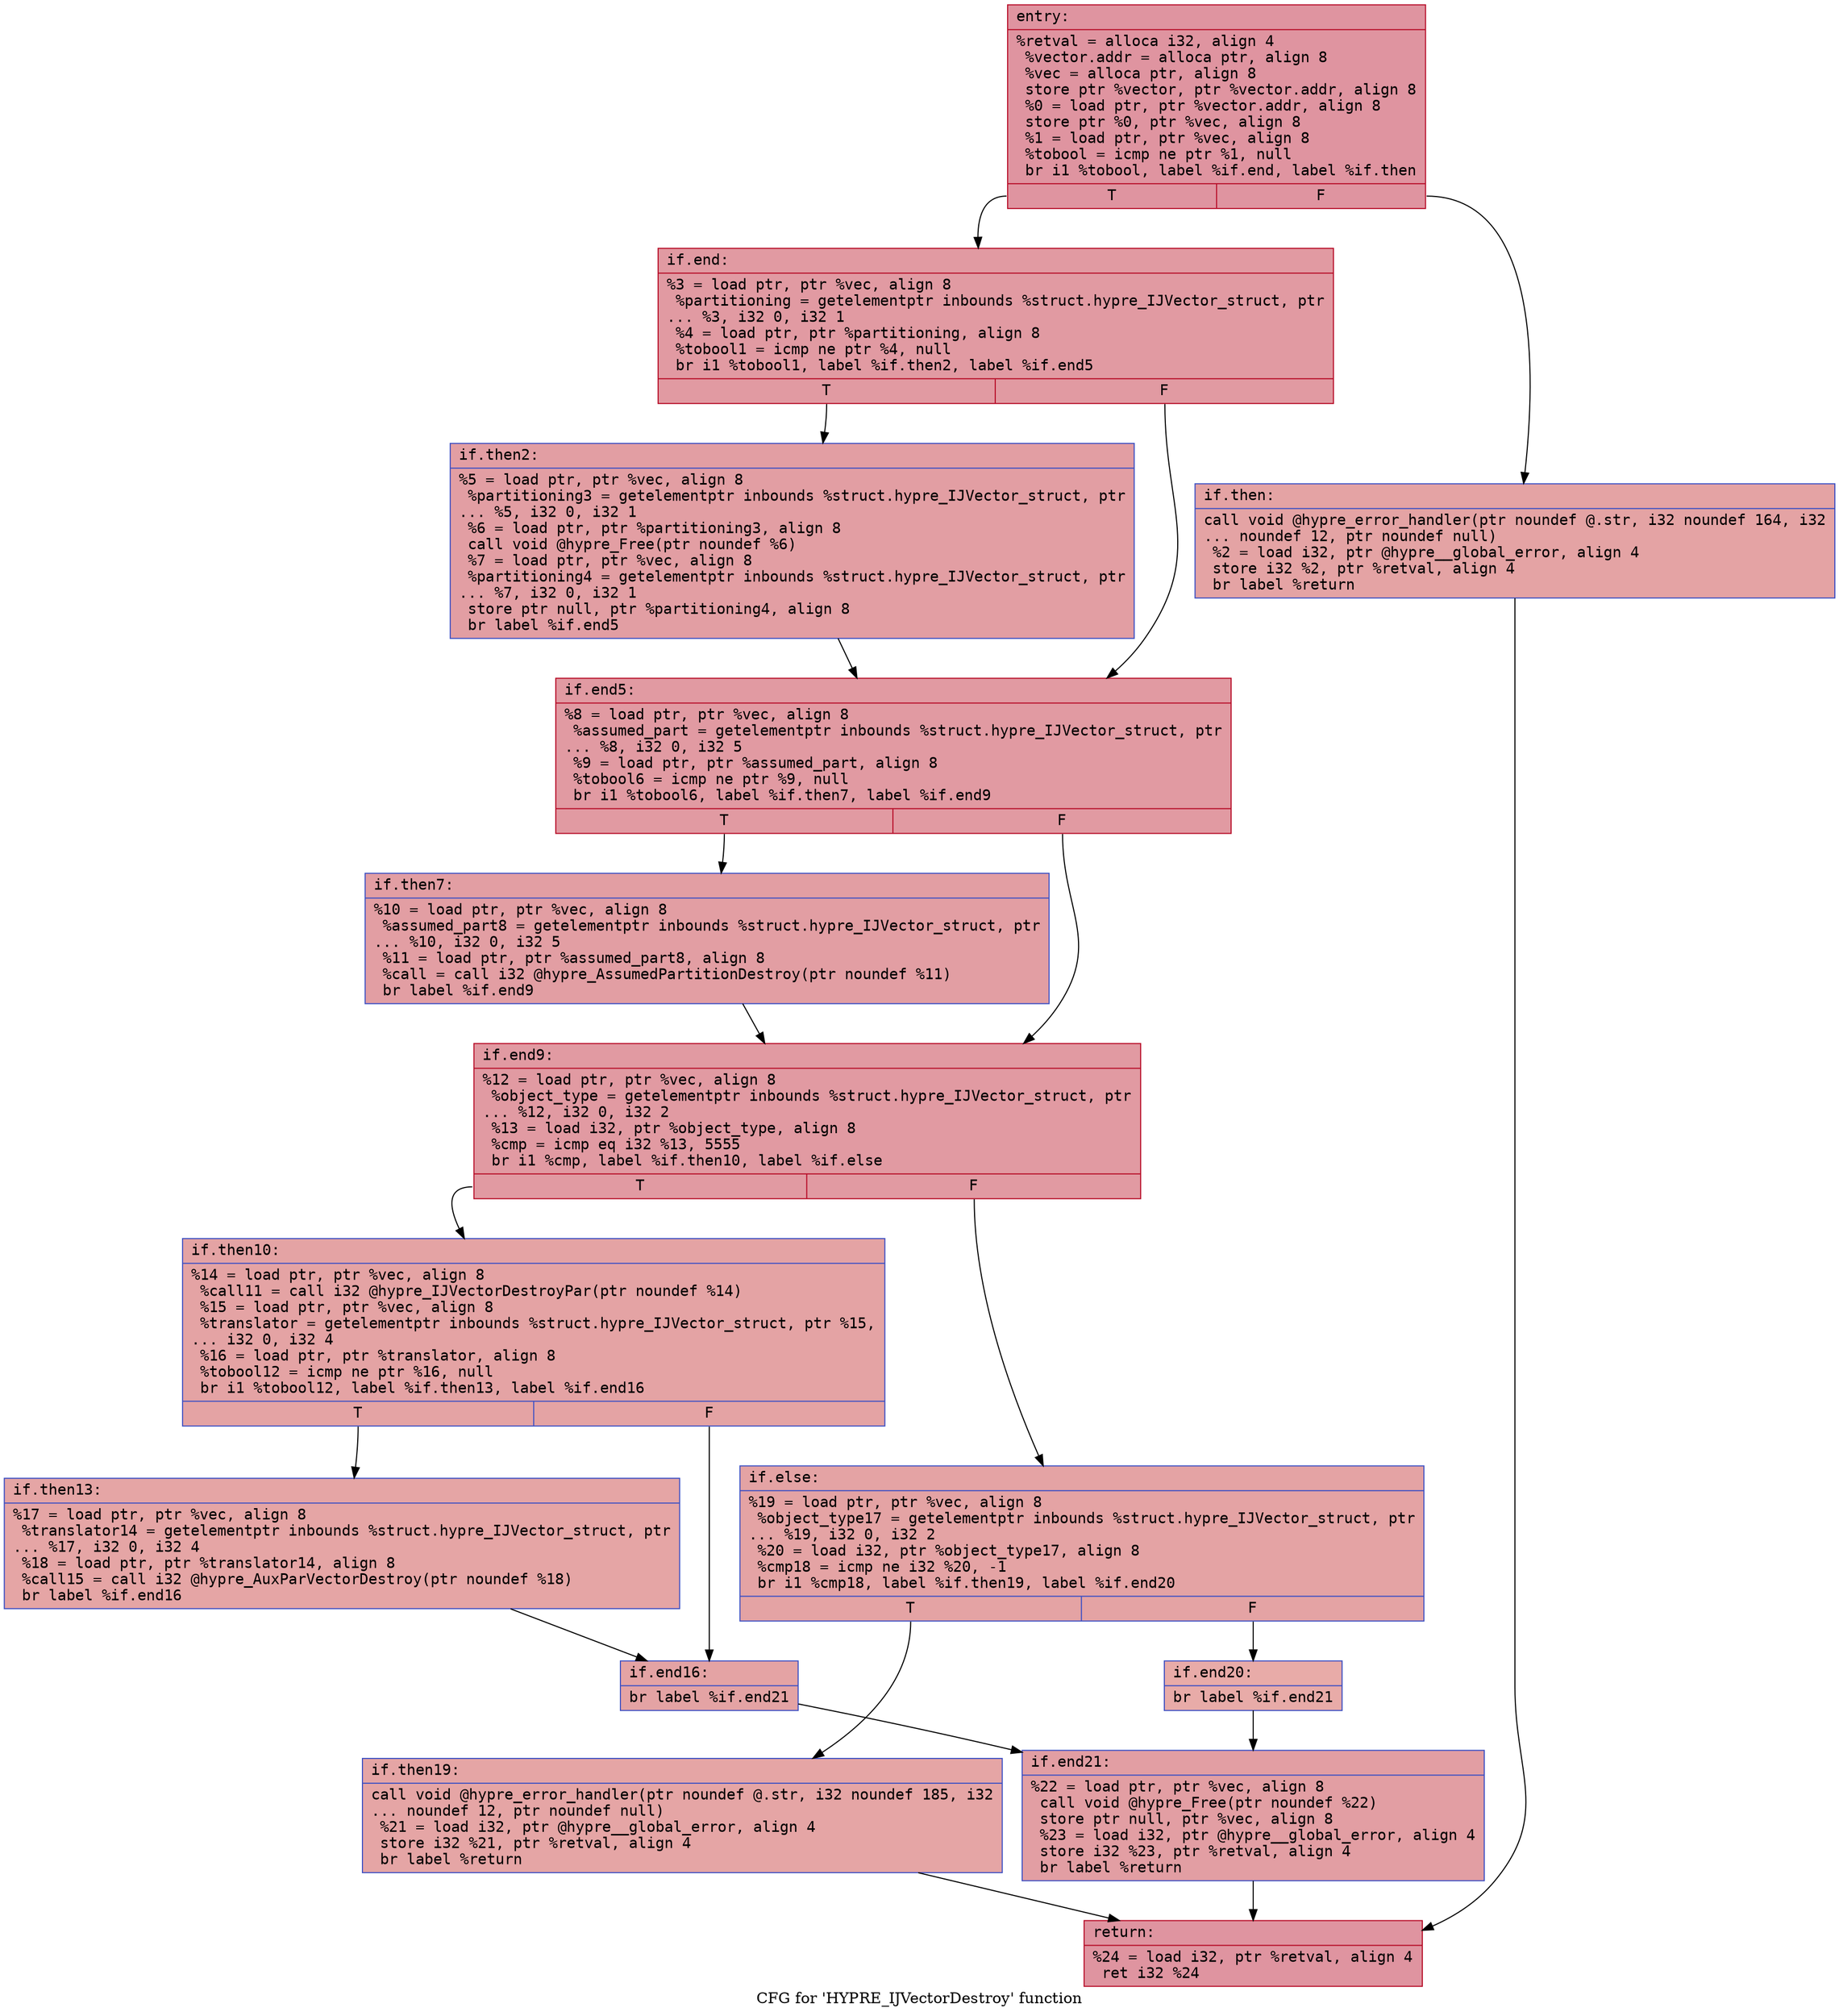 digraph "CFG for 'HYPRE_IJVectorDestroy' function" {
	label="CFG for 'HYPRE_IJVectorDestroy' function";

	Node0x5578cb15dbf0 [shape=record,color="#b70d28ff", style=filled, fillcolor="#b70d2870" fontname="Courier",label="{entry:\l|  %retval = alloca i32, align 4\l  %vector.addr = alloca ptr, align 8\l  %vec = alloca ptr, align 8\l  store ptr %vector, ptr %vector.addr, align 8\l  %0 = load ptr, ptr %vector.addr, align 8\l  store ptr %0, ptr %vec, align 8\l  %1 = load ptr, ptr %vec, align 8\l  %tobool = icmp ne ptr %1, null\l  br i1 %tobool, label %if.end, label %if.then\l|{<s0>T|<s1>F}}"];
	Node0x5578cb15dbf0:s0 -> Node0x5578cb15de50[tooltip="entry -> if.end\nProbability 62.50%" ];
	Node0x5578cb15dbf0:s1 -> Node0x5578cb15dec0[tooltip="entry -> if.then\nProbability 37.50%" ];
	Node0x5578cb15dec0 [shape=record,color="#3d50c3ff", style=filled, fillcolor="#c32e3170" fontname="Courier",label="{if.then:\l|  call void @hypre_error_handler(ptr noundef @.str, i32 noundef 164, i32\l... noundef 12, ptr noundef null)\l  %2 = load i32, ptr @hypre__global_error, align 4\l  store i32 %2, ptr %retval, align 4\l  br label %return\l}"];
	Node0x5578cb15dec0 -> Node0x5578cb15e2d0[tooltip="if.then -> return\nProbability 100.00%" ];
	Node0x5578cb15de50 [shape=record,color="#b70d28ff", style=filled, fillcolor="#bb1b2c70" fontname="Courier",label="{if.end:\l|  %3 = load ptr, ptr %vec, align 8\l  %partitioning = getelementptr inbounds %struct.hypre_IJVector_struct, ptr\l... %3, i32 0, i32 1\l  %4 = load ptr, ptr %partitioning, align 8\l  %tobool1 = icmp ne ptr %4, null\l  br i1 %tobool1, label %if.then2, label %if.end5\l|{<s0>T|<s1>F}}"];
	Node0x5578cb15de50:s0 -> Node0x5578cb15e5e0[tooltip="if.end -> if.then2\nProbability 62.50%" ];
	Node0x5578cb15de50:s1 -> Node0x5578cb15e630[tooltip="if.end -> if.end5\nProbability 37.50%" ];
	Node0x5578cb15e5e0 [shape=record,color="#3d50c3ff", style=filled, fillcolor="#be242e70" fontname="Courier",label="{if.then2:\l|  %5 = load ptr, ptr %vec, align 8\l  %partitioning3 = getelementptr inbounds %struct.hypre_IJVector_struct, ptr\l... %5, i32 0, i32 1\l  %6 = load ptr, ptr %partitioning3, align 8\l  call void @hypre_Free(ptr noundef %6)\l  %7 = load ptr, ptr %vec, align 8\l  %partitioning4 = getelementptr inbounds %struct.hypre_IJVector_struct, ptr\l... %7, i32 0, i32 1\l  store ptr null, ptr %partitioning4, align 8\l  br label %if.end5\l}"];
	Node0x5578cb15e5e0 -> Node0x5578cb15e630[tooltip="if.then2 -> if.end5\nProbability 100.00%" ];
	Node0x5578cb15e630 [shape=record,color="#b70d28ff", style=filled, fillcolor="#bb1b2c70" fontname="Courier",label="{if.end5:\l|  %8 = load ptr, ptr %vec, align 8\l  %assumed_part = getelementptr inbounds %struct.hypre_IJVector_struct, ptr\l... %8, i32 0, i32 5\l  %9 = load ptr, ptr %assumed_part, align 8\l  %tobool6 = icmp ne ptr %9, null\l  br i1 %tobool6, label %if.then7, label %if.end9\l|{<s0>T|<s1>F}}"];
	Node0x5578cb15e630:s0 -> Node0x5578cb15f0f0[tooltip="if.end5 -> if.then7\nProbability 62.50%" ];
	Node0x5578cb15e630:s1 -> Node0x5578cb15f170[tooltip="if.end5 -> if.end9\nProbability 37.50%" ];
	Node0x5578cb15f0f0 [shape=record,color="#3d50c3ff", style=filled, fillcolor="#be242e70" fontname="Courier",label="{if.then7:\l|  %10 = load ptr, ptr %vec, align 8\l  %assumed_part8 = getelementptr inbounds %struct.hypre_IJVector_struct, ptr\l... %10, i32 0, i32 5\l  %11 = load ptr, ptr %assumed_part8, align 8\l  %call = call i32 @hypre_AssumedPartitionDestroy(ptr noundef %11)\l  br label %if.end9\l}"];
	Node0x5578cb15f0f0 -> Node0x5578cb15f170[tooltip="if.then7 -> if.end9\nProbability 100.00%" ];
	Node0x5578cb15f170 [shape=record,color="#b70d28ff", style=filled, fillcolor="#bb1b2c70" fontname="Courier",label="{if.end9:\l|  %12 = load ptr, ptr %vec, align 8\l  %object_type = getelementptr inbounds %struct.hypre_IJVector_struct, ptr\l... %12, i32 0, i32 2\l  %13 = load i32, ptr %object_type, align 8\l  %cmp = icmp eq i32 %13, 5555\l  br i1 %cmp, label %if.then10, label %if.else\l|{<s0>T|<s1>F}}"];
	Node0x5578cb15f170:s0 -> Node0x5578cb159870[tooltip="if.end9 -> if.then10\nProbability 50.00%" ];
	Node0x5578cb15f170:s1 -> Node0x5578cb1598f0[tooltip="if.end9 -> if.else\nProbability 50.00%" ];
	Node0x5578cb159870 [shape=record,color="#3d50c3ff", style=filled, fillcolor="#c32e3170" fontname="Courier",label="{if.then10:\l|  %14 = load ptr, ptr %vec, align 8\l  %call11 = call i32 @hypre_IJVectorDestroyPar(ptr noundef %14)\l  %15 = load ptr, ptr %vec, align 8\l  %translator = getelementptr inbounds %struct.hypre_IJVector_struct, ptr %15,\l... i32 0, i32 4\l  %16 = load ptr, ptr %translator, align 8\l  %tobool12 = icmp ne ptr %16, null\l  br i1 %tobool12, label %if.then13, label %if.end16\l|{<s0>T|<s1>F}}"];
	Node0x5578cb159870:s0 -> Node0x5578cb160b50[tooltip="if.then10 -> if.then13\nProbability 62.50%" ];
	Node0x5578cb159870:s1 -> Node0x5578cb160bd0[tooltip="if.then10 -> if.end16\nProbability 37.50%" ];
	Node0x5578cb160b50 [shape=record,color="#3d50c3ff", style=filled, fillcolor="#c5333470" fontname="Courier",label="{if.then13:\l|  %17 = load ptr, ptr %vec, align 8\l  %translator14 = getelementptr inbounds %struct.hypre_IJVector_struct, ptr\l... %17, i32 0, i32 4\l  %18 = load ptr, ptr %translator14, align 8\l  %call15 = call i32 @hypre_AuxParVectorDestroy(ptr noundef %18)\l  br label %if.end16\l}"];
	Node0x5578cb160b50 -> Node0x5578cb160bd0[tooltip="if.then13 -> if.end16\nProbability 100.00%" ];
	Node0x5578cb160bd0 [shape=record,color="#3d50c3ff", style=filled, fillcolor="#c32e3170" fontname="Courier",label="{if.end16:\l|  br label %if.end21\l}"];
	Node0x5578cb160bd0 -> Node0x5578cb161130[tooltip="if.end16 -> if.end21\nProbability 100.00%" ];
	Node0x5578cb1598f0 [shape=record,color="#3d50c3ff", style=filled, fillcolor="#c32e3170" fontname="Courier",label="{if.else:\l|  %19 = load ptr, ptr %vec, align 8\l  %object_type17 = getelementptr inbounds %struct.hypre_IJVector_struct, ptr\l... %19, i32 0, i32 2\l  %20 = load i32, ptr %object_type17, align 8\l  %cmp18 = icmp ne i32 %20, -1\l  br i1 %cmp18, label %if.then19, label %if.end20\l|{<s0>T|<s1>F}}"];
	Node0x5578cb1598f0:s0 -> Node0x5578cb161490[tooltip="if.else -> if.then19\nProbability 62.50%" ];
	Node0x5578cb1598f0:s1 -> Node0x5578cb161510[tooltip="if.else -> if.end20\nProbability 37.50%" ];
	Node0x5578cb161490 [shape=record,color="#3d50c3ff", style=filled, fillcolor="#c5333470" fontname="Courier",label="{if.then19:\l|  call void @hypre_error_handler(ptr noundef @.str, i32 noundef 185, i32\l... noundef 12, ptr noundef null)\l  %21 = load i32, ptr @hypre__global_error, align 4\l  store i32 %21, ptr %retval, align 4\l  br label %return\l}"];
	Node0x5578cb161490 -> Node0x5578cb15e2d0[tooltip="if.then19 -> return\nProbability 100.00%" ];
	Node0x5578cb161510 [shape=record,color="#3d50c3ff", style=filled, fillcolor="#cc403a70" fontname="Courier",label="{if.end20:\l|  br label %if.end21\l}"];
	Node0x5578cb161510 -> Node0x5578cb161130[tooltip="if.end20 -> if.end21\nProbability 100.00%" ];
	Node0x5578cb161130 [shape=record,color="#3d50c3ff", style=filled, fillcolor="#be242e70" fontname="Courier",label="{if.end21:\l|  %22 = load ptr, ptr %vec, align 8\l  call void @hypre_Free(ptr noundef %22)\l  store ptr null, ptr %vec, align 8\l  %23 = load i32, ptr @hypre__global_error, align 4\l  store i32 %23, ptr %retval, align 4\l  br label %return\l}"];
	Node0x5578cb161130 -> Node0x5578cb15e2d0[tooltip="if.end21 -> return\nProbability 100.00%" ];
	Node0x5578cb15e2d0 [shape=record,color="#b70d28ff", style=filled, fillcolor="#b70d2870" fontname="Courier",label="{return:\l|  %24 = load i32, ptr %retval, align 4\l  ret i32 %24\l}"];
}
